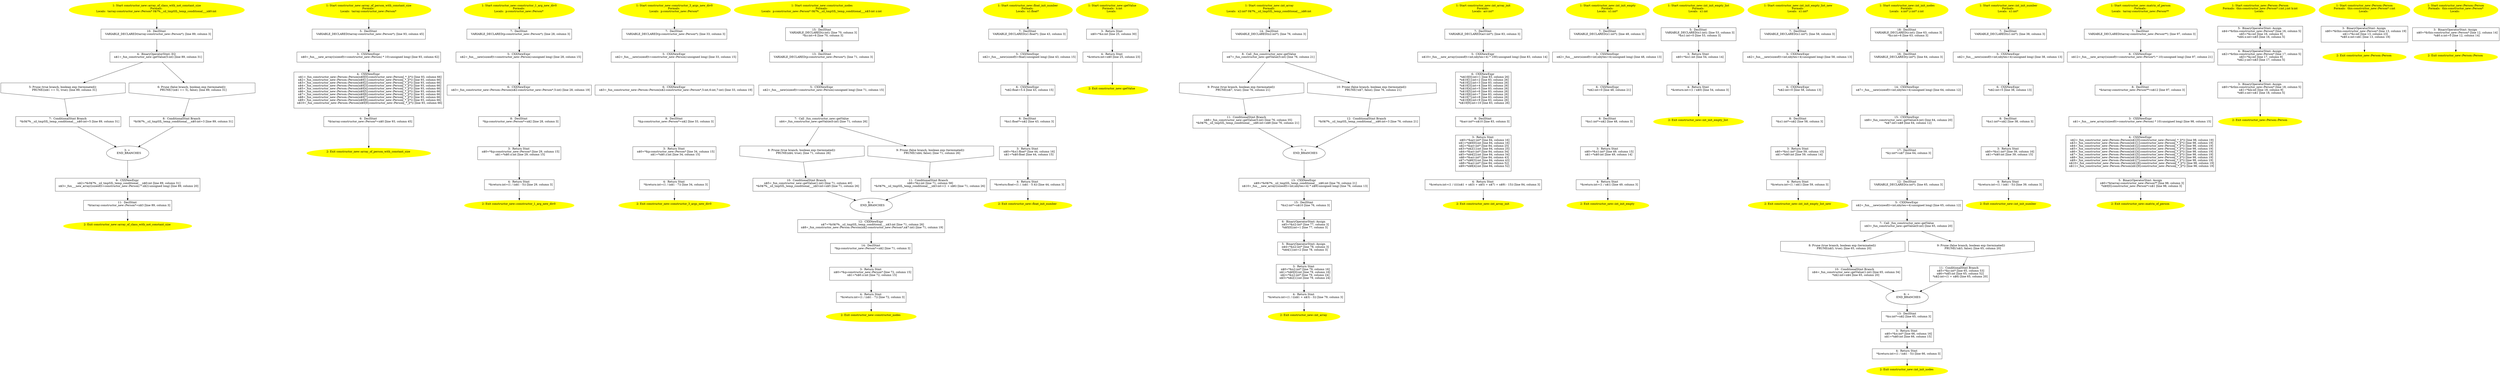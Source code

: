 /* @generated */
digraph cfg {
"array_of_class_with_not_constant_.453a7058d5d4d9a1_1" [label="1: Start constructor_new::array_of_class_with_not_constant_size\nFormals: \nLocals:  tarray:constructor_new::Person* 0$?%__sil_tmpSIL_temp_conditional___n$0:int \n  " color=yellow style=filled]
	

	 "array_of_class_with_not_constant_.453a7058d5d4d9a1_1" -> "array_of_class_with_not_constant_.453a7058d5d4d9a1_10" ;
"array_of_class_with_not_constant_.453a7058d5d4d9a1_2" [label="2: Exit constructor_new::array_of_class_with_not_constant_size \n  " color=yellow style=filled]
	

"array_of_class_with_not_constant_.453a7058d5d4d9a1_3" [label="3: + \n   END_BRANCHES\n " ]
	

	 "array_of_class_with_not_constant_.453a7058d5d4d9a1_3" -> "array_of_class_with_not_constant_.453a7058d5d4d9a1_9" ;
"array_of_class_with_not_constant_.453a7058d5d4d9a1_4" [label="4:  BinaryOperatorStmt: EQ \n   n$1=_fun_constructor_new::getValue(5:int) [line 89, column 31]\n " shape="box"]
	

	 "array_of_class_with_not_constant_.453a7058d5d4d9a1_4" -> "array_of_class_with_not_constant_.453a7058d5d4d9a1_5" ;
	 "array_of_class_with_not_constant_.453a7058d5d4d9a1_4" -> "array_of_class_with_not_constant_.453a7058d5d4d9a1_6" ;
"array_of_class_with_not_constant_.453a7058d5d4d9a1_5" [label="5: Prune (true branch, boolean exp (terminated)) \n   PRUNE((n$1 == 5), true); [line 89, column 31]\n " shape="invhouse"]
	

	 "array_of_class_with_not_constant_.453a7058d5d4d9a1_5" -> "array_of_class_with_not_constant_.453a7058d5d4d9a1_7" ;
"array_of_class_with_not_constant_.453a7058d5d4d9a1_6" [label="6: Prune (false branch, boolean exp (terminated)) \n   PRUNE(!(n$1 == 5), false); [line 89, column 31]\n " shape="invhouse"]
	

	 "array_of_class_with_not_constant_.453a7058d5d4d9a1_6" -> "array_of_class_with_not_constant_.453a7058d5d4d9a1_8" ;
"array_of_class_with_not_constant_.453a7058d5d4d9a1_7" [label="7:  ConditionalStmt Branch \n   *&0$?%__sil_tmpSIL_temp_conditional___n$0:int=5 [line 89, column 31]\n " shape="box"]
	

	 "array_of_class_with_not_constant_.453a7058d5d4d9a1_7" -> "array_of_class_with_not_constant_.453a7058d5d4d9a1_3" ;
"array_of_class_with_not_constant_.453a7058d5d4d9a1_8" [label="8:  ConditionalStmt Branch \n   *&0$?%__sil_tmpSIL_temp_conditional___n$0:int=3 [line 89, column 31]\n " shape="box"]
	

	 "array_of_class_with_not_constant_.453a7058d5d4d9a1_8" -> "array_of_class_with_not_constant_.453a7058d5d4d9a1_3" ;
"array_of_class_with_not_constant_.453a7058d5d4d9a1_9" [label="9:  CXXNewExpr \n   n$2=*&0$?%__sil_tmpSIL_temp_conditional___n$0:int [line 89, column 31]\n  n$3=_fun___new_array((sizeof(t=constructor_new::Person) * n$2):unsigned long) [line 89, column 20]\n " shape="box"]
	

	 "array_of_class_with_not_constant_.453a7058d5d4d9a1_9" -> "array_of_class_with_not_constant_.453a7058d5d4d9a1_11" ;
"array_of_class_with_not_constant_.453a7058d5d4d9a1_10" [label="10:  DeclStmt \n   VARIABLE_DECLARED(tarray:constructor_new::Person*); [line 89, column 3]\n " shape="box"]
	

	 "array_of_class_with_not_constant_.453a7058d5d4d9a1_10" -> "array_of_class_with_not_constant_.453a7058d5d4d9a1_4" ;
"array_of_class_with_not_constant_.453a7058d5d4d9a1_11" [label="11:  DeclStmt \n   *&tarray:constructor_new::Person*=n$3 [line 89, column 3]\n " shape="box"]
	

	 "array_of_class_with_not_constant_.453a7058d5d4d9a1_11" -> "array_of_class_with_not_constant_.453a7058d5d4d9a1_2" ;
"array_of_person_with_constant_siz.2cf0ba8d0780ec60_1" [label="1: Start constructor_new::array_of_person_with_constant_size\nFormals: \nLocals:  tarray:constructor_new::Person* \n  " color=yellow style=filled]
	

	 "array_of_person_with_constant_siz.2cf0ba8d0780ec60_1" -> "array_of_person_with_constant_siz.2cf0ba8d0780ec60_5" ;
"array_of_person_with_constant_siz.2cf0ba8d0780ec60_2" [label="2: Exit constructor_new::array_of_person_with_constant_size \n  " color=yellow style=filled]
	

"array_of_person_with_constant_siz.2cf0ba8d0780ec60_3" [label="3:  CXXNewExpr \n   n$0=_fun___new_array((sizeof(t=constructor_new::Person) * 10):unsigned long) [line 93, column 62]\n " shape="box"]
	

	 "array_of_person_with_constant_siz.2cf0ba8d0780ec60_3" -> "array_of_person_with_constant_siz.2cf0ba8d0780ec60_4" ;
"array_of_person_with_constant_siz.2cf0ba8d0780ec60_4" [label="4:  CXXNewExpr \n   n$1=_fun_constructor_new::Person::Person(n$0[0]:constructor_new::Person[_*_](*)) [line 93, column 66]\n  n$2=_fun_constructor_new::Person::Person(n$0[1]:constructor_new::Person[_*_](*)) [line 93, column 66]\n  n$3=_fun_constructor_new::Person::Person(n$0[2]:constructor_new::Person[_*_](*)) [line 93, column 66]\n  n$4=_fun_constructor_new::Person::Person(n$0[3]:constructor_new::Person[_*_](*)) [line 93, column 66]\n  n$5=_fun_constructor_new::Person::Person(n$0[4]:constructor_new::Person[_*_](*)) [line 93, column 66]\n  n$6=_fun_constructor_new::Person::Person(n$0[5]:constructor_new::Person[_*_](*)) [line 93, column 66]\n  n$7=_fun_constructor_new::Person::Person(n$0[6]:constructor_new::Person[_*_](*)) [line 93, column 66]\n  n$8=_fun_constructor_new::Person::Person(n$0[7]:constructor_new::Person[_*_](*)) [line 93, column 66]\n  n$9=_fun_constructor_new::Person::Person(n$0[8]:constructor_new::Person[_*_](*)) [line 93, column 66]\n  n$10=_fun_constructor_new::Person::Person(n$0[9]:constructor_new::Person[_*_](*)) [line 93, column 66]\n " shape="box"]
	

	 "array_of_person_with_constant_siz.2cf0ba8d0780ec60_4" -> "array_of_person_with_constant_siz.2cf0ba8d0780ec60_6" ;
"array_of_person_with_constant_siz.2cf0ba8d0780ec60_5" [label="5:  DeclStmt \n   VARIABLE_DECLARED(tarray:constructor_new::Person*); [line 93, column 45]\n " shape="box"]
	

	 "array_of_person_with_constant_siz.2cf0ba8d0780ec60_5" -> "array_of_person_with_constant_siz.2cf0ba8d0780ec60_3" ;
"array_of_person_with_constant_siz.2cf0ba8d0780ec60_6" [label="6:  DeclStmt \n   *&tarray:constructor_new::Person*=n$0 [line 93, column 45]\n " shape="box"]
	

	 "array_of_person_with_constant_siz.2cf0ba8d0780ec60_6" -> "array_of_person_with_constant_siz.2cf0ba8d0780ec60_2" ;
"constructor_1_arg_new_div0#constr.2c010a7c7293e961_1" [label="1: Start constructor_new::constructor_1_arg_new_div0\nFormals: \nLocals:  p:constructor_new::Person* \n  " color=yellow style=filled]
	

	 "constructor_1_arg_new_div0#constr.2c010a7c7293e961_1" -> "constructor_1_arg_new_div0#constr.2c010a7c7293e961_7" ;
"constructor_1_arg_new_div0#constr.2c010a7c7293e961_2" [label="2: Exit constructor_new::constructor_1_arg_new_div0 \n  " color=yellow style=filled]
	

"constructor_1_arg_new_div0#constr.2c010a7c7293e961_3" [label="3:  Return Stmt \n   n$0=*&p:constructor_new::Person* [line 29, column 15]\n  n$1=*n$0.x:int [line 29, column 15]\n " shape="box"]
	

	 "constructor_1_arg_new_div0#constr.2c010a7c7293e961_3" -> "constructor_1_arg_new_div0#constr.2c010a7c7293e961_4" ;
"constructor_1_arg_new_div0#constr.2c010a7c7293e961_4" [label="4:  Return Stmt \n   *&return:int=(1 / (n$1 - 5)) [line 29, column 3]\n " shape="box"]
	

	 "constructor_1_arg_new_div0#constr.2c010a7c7293e961_4" -> "constructor_1_arg_new_div0#constr.2c010a7c7293e961_2" ;
"constructor_1_arg_new_div0#constr.2c010a7c7293e961_5" [label="5:  CXXNewExpr \n   n$2=_fun___new(sizeof(t=constructor_new::Person):unsigned long) [line 28, column 15]\n " shape="box"]
	

	 "constructor_1_arg_new_div0#constr.2c010a7c7293e961_5" -> "constructor_1_arg_new_div0#constr.2c010a7c7293e961_6" ;
"constructor_1_arg_new_div0#constr.2c010a7c7293e961_6" [label="6:  CXXNewExpr \n   n$3=_fun_constructor_new::Person::Person(n$2:constructor_new::Person*,5:int) [line 28, column 19]\n " shape="box"]
	

	 "constructor_1_arg_new_div0#constr.2c010a7c7293e961_6" -> "constructor_1_arg_new_div0#constr.2c010a7c7293e961_8" ;
"constructor_1_arg_new_div0#constr.2c010a7c7293e961_7" [label="7:  DeclStmt \n   VARIABLE_DECLARED(p:constructor_new::Person*); [line 28, column 3]\n " shape="box"]
	

	 "constructor_1_arg_new_div0#constr.2c010a7c7293e961_7" -> "constructor_1_arg_new_div0#constr.2c010a7c7293e961_5" ;
"constructor_1_arg_new_div0#constr.2c010a7c7293e961_8" [label="8:  DeclStmt \n   *&p:constructor_new::Person*=n$2 [line 28, column 3]\n " shape="box"]
	

	 "constructor_1_arg_new_div0#constr.2c010a7c7293e961_8" -> "constructor_1_arg_new_div0#constr.2c010a7c7293e961_3" ;
"constructor_3_args_new_div0#const.2122014ebac449e6_1" [label="1: Start constructor_new::constructor_3_args_new_div0\nFormals: \nLocals:  p:constructor_new::Person* \n  " color=yellow style=filled]
	

	 "constructor_3_args_new_div0#const.2122014ebac449e6_1" -> "constructor_3_args_new_div0#const.2122014ebac449e6_7" ;
"constructor_3_args_new_div0#const.2122014ebac449e6_2" [label="2: Exit constructor_new::constructor_3_args_new_div0 \n  " color=yellow style=filled]
	

"constructor_3_args_new_div0#const.2122014ebac449e6_3" [label="3:  Return Stmt \n   n$0=*&p:constructor_new::Person* [line 34, column 15]\n  n$1=*n$0.z:int [line 34, column 15]\n " shape="box"]
	

	 "constructor_3_args_new_div0#const.2122014ebac449e6_3" -> "constructor_3_args_new_div0#const.2122014ebac449e6_4" ;
"constructor_3_args_new_div0#const.2122014ebac449e6_4" [label="4:  Return Stmt \n   *&return:int=(1 / (n$1 - 7)) [line 34, column 3]\n " shape="box"]
	

	 "constructor_3_args_new_div0#const.2122014ebac449e6_4" -> "constructor_3_args_new_div0#const.2122014ebac449e6_2" ;
"constructor_3_args_new_div0#const.2122014ebac449e6_5" [label="5:  CXXNewExpr \n   n$2=_fun___new(sizeof(t=constructor_new::Person):unsigned long) [line 33, column 15]\n " shape="box"]
	

	 "constructor_3_args_new_div0#const.2122014ebac449e6_5" -> "constructor_3_args_new_div0#const.2122014ebac449e6_6" ;
"constructor_3_args_new_div0#const.2122014ebac449e6_6" [label="6:  CXXNewExpr \n   n$3=_fun_constructor_new::Person::Person(n$2:constructor_new::Person*,5:int,6:int,7:int) [line 33, column 19]\n " shape="box"]
	

	 "constructor_3_args_new_div0#const.2122014ebac449e6_6" -> "constructor_3_args_new_div0#const.2122014ebac449e6_8" ;
"constructor_3_args_new_div0#const.2122014ebac449e6_7" [label="7:  DeclStmt \n   VARIABLE_DECLARED(p:constructor_new::Person*); [line 33, column 3]\n " shape="box"]
	

	 "constructor_3_args_new_div0#const.2122014ebac449e6_7" -> "constructor_3_args_new_div0#const.2122014ebac449e6_5" ;
"constructor_3_args_new_div0#const.2122014ebac449e6_8" [label="8:  DeclStmt \n   *&p:constructor_new::Person*=n$2 [line 33, column 3]\n " shape="box"]
	

	 "constructor_3_args_new_div0#const.2122014ebac449e6_8" -> "constructor_3_args_new_div0#const.2122014ebac449e6_3" ;
"constructor_nodes#constructor_new.73e416487288cbd4_1" [label="1: Start constructor_new::constructor_nodes\nFormals: \nLocals:  p:constructor_new::Person* 0$?%__sil_tmpSIL_temp_conditional___n$3:int z:int \n  " color=yellow style=filled]
	

	 "constructor_nodes#constructor_new.73e416487288cbd4_1" -> "constructor_nodes#constructor_new.73e416487288cbd4_15" ;
"constructor_nodes#constructor_new.73e416487288cbd4_2" [label="2: Exit constructor_new::constructor_nodes \n  " color=yellow style=filled]
	

"constructor_nodes#constructor_new.73e416487288cbd4_3" [label="3:  Return Stmt \n   n$0=*&p:constructor_new::Person* [line 72, column 15]\n  n$1=*n$0.x:int [line 72, column 15]\n " shape="box"]
	

	 "constructor_nodes#constructor_new.73e416487288cbd4_3" -> "constructor_nodes#constructor_new.73e416487288cbd4_4" ;
"constructor_nodes#constructor_new.73e416487288cbd4_4" [label="4:  Return Stmt \n   *&return:int=(1 / (n$1 - 7)) [line 72, column 3]\n " shape="box"]
	

	 "constructor_nodes#constructor_new.73e416487288cbd4_4" -> "constructor_nodes#constructor_new.73e416487288cbd4_2" ;
"constructor_nodes#constructor_new.73e416487288cbd4_5" [label="5:  CXXNewExpr \n   n$2=_fun___new(sizeof(t=constructor_new::Person):unsigned long) [line 71, column 15]\n " shape="box"]
	

	 "constructor_nodes#constructor_new.73e416487288cbd4_5" -> "constructor_nodes#constructor_new.73e416487288cbd4_7" ;
"constructor_nodes#constructor_new.73e416487288cbd4_6" [label="6: + \n   END_BRANCHES\n " ]
	

	 "constructor_nodes#constructor_new.73e416487288cbd4_6" -> "constructor_nodes#constructor_new.73e416487288cbd4_12" ;
"constructor_nodes#constructor_new.73e416487288cbd4_7" [label="7:  Call _fun_constructor_new::getValue \n   n$4=_fun_constructor_new::getValue(0:int) [line 71, column 26]\n " shape="box"]
	

	 "constructor_nodes#constructor_new.73e416487288cbd4_7" -> "constructor_nodes#constructor_new.73e416487288cbd4_8" ;
	 "constructor_nodes#constructor_new.73e416487288cbd4_7" -> "constructor_nodes#constructor_new.73e416487288cbd4_9" ;
"constructor_nodes#constructor_new.73e416487288cbd4_8" [label="8: Prune (true branch, boolean exp (terminated)) \n   PRUNE(n$4, true); [line 71, column 26]\n " shape="invhouse"]
	

	 "constructor_nodes#constructor_new.73e416487288cbd4_8" -> "constructor_nodes#constructor_new.73e416487288cbd4_10" ;
"constructor_nodes#constructor_new.73e416487288cbd4_9" [label="9: Prune (false branch, boolean exp (terminated)) \n   PRUNE(!n$4, false); [line 71, column 26]\n " shape="invhouse"]
	

	 "constructor_nodes#constructor_new.73e416487288cbd4_9" -> "constructor_nodes#constructor_new.73e416487288cbd4_11" ;
"constructor_nodes#constructor_new.73e416487288cbd4_10" [label="10:  ConditionalStmt Branch \n   n$5=_fun_constructor_new::getValue(1:int) [line 71, column 40]\n  *&0$?%__sil_tmpSIL_temp_conditional___n$3:int=n$5 [line 71, column 26]\n " shape="box"]
	

	 "constructor_nodes#constructor_new.73e416487288cbd4_10" -> "constructor_nodes#constructor_new.73e416487288cbd4_6" ;
"constructor_nodes#constructor_new.73e416487288cbd4_11" [label="11:  ConditionalStmt Branch \n   n$6=*&z:int [line 71, column 58]\n  *&0$?%__sil_tmpSIL_temp_conditional___n$3:int=(1 + n$6) [line 71, column 26]\n " shape="box"]
	

	 "constructor_nodes#constructor_new.73e416487288cbd4_11" -> "constructor_nodes#constructor_new.73e416487288cbd4_6" ;
"constructor_nodes#constructor_new.73e416487288cbd4_12" [label="12:  CXXNewExpr \n   n$7=*&0$?%__sil_tmpSIL_temp_conditional___n$3:int [line 71, column 26]\n  n$8=_fun_constructor_new::Person::Person(n$2:constructor_new::Person*,n$7:int) [line 71, column 19]\n " shape="box"]
	

	 "constructor_nodes#constructor_new.73e416487288cbd4_12" -> "constructor_nodes#constructor_new.73e416487288cbd4_14" ;
"constructor_nodes#constructor_new.73e416487288cbd4_13" [label="13:  DeclStmt \n   VARIABLE_DECLARED(p:constructor_new::Person*); [line 71, column 3]\n " shape="box"]
	

	 "constructor_nodes#constructor_new.73e416487288cbd4_13" -> "constructor_nodes#constructor_new.73e416487288cbd4_5" ;
"constructor_nodes#constructor_new.73e416487288cbd4_14" [label="14:  DeclStmt \n   *&p:constructor_new::Person*=n$2 [line 71, column 3]\n " shape="box"]
	

	 "constructor_nodes#constructor_new.73e416487288cbd4_14" -> "constructor_nodes#constructor_new.73e416487288cbd4_3" ;
"constructor_nodes#constructor_new.73e416487288cbd4_15" [label="15:  DeclStmt \n   VARIABLE_DECLARED(z:int); [line 70, column 3]\n  *&z:int=6 [line 70, column 3]\n " shape="box"]
	

	 "constructor_nodes#constructor_new.73e416487288cbd4_15" -> "constructor_nodes#constructor_new.73e416487288cbd4_13" ;
"float_init_number#constructor_new.b1d13528d0a983c1_1" [label="1: Start constructor_new::float_init_number\nFormals: \nLocals:  x1:float* \n  " color=yellow style=filled]
	

	 "float_init_number#constructor_new.b1d13528d0a983c1_1" -> "float_init_number#constructor_new.b1d13528d0a983c1_7" ;
"float_init_number#constructor_new.b1d13528d0a983c1_2" [label="2: Exit constructor_new::float_init_number \n  " color=yellow style=filled]
	

"float_init_number#constructor_new.b1d13528d0a983c1_3" [label="3:  Return Stmt \n   n$0=*&x1:float* [line 44, column 16]\n  n$1=*n$0:float [line 44, column 15]\n " shape="box"]
	

	 "float_init_number#constructor_new.b1d13528d0a983c1_3" -> "float_init_number#constructor_new.b1d13528d0a983c1_4" ;
"float_init_number#constructor_new.b1d13528d0a983c1_4" [label="4:  Return Stmt \n   *&return:float=(1 /. (n$1 - 5.4)) [line 44, column 3]\n " shape="box"]
	

	 "float_init_number#constructor_new.b1d13528d0a983c1_4" -> "float_init_number#constructor_new.b1d13528d0a983c1_2" ;
"float_init_number#constructor_new.b1d13528d0a983c1_5" [label="5:  CXXNewExpr \n   n$2=_fun___new(sizeof(t=float):unsigned long) [line 43, column 15]\n " shape="box"]
	

	 "float_init_number#constructor_new.b1d13528d0a983c1_5" -> "float_init_number#constructor_new.b1d13528d0a983c1_6" ;
"float_init_number#constructor_new.b1d13528d0a983c1_6" [label="6:  CXXNewExpr \n   *n$2:float=5.4 [line 43, column 15]\n " shape="box"]
	

	 "float_init_number#constructor_new.b1d13528d0a983c1_6" -> "float_init_number#constructor_new.b1d13528d0a983c1_8" ;
"float_init_number#constructor_new.b1d13528d0a983c1_7" [label="7:  DeclStmt \n   VARIABLE_DECLARED(x1:float*); [line 43, column 3]\n " shape="box"]
	

	 "float_init_number#constructor_new.b1d13528d0a983c1_7" -> "float_init_number#constructor_new.b1d13528d0a983c1_5" ;
"float_init_number#constructor_new.b1d13528d0a983c1_8" [label="8:  DeclStmt \n   *&x1:float*=n$2 [line 43, column 3]\n " shape="box"]
	

	 "float_init_number#constructor_new.b1d13528d0a983c1_8" -> "float_init_number#constructor_new.b1d13528d0a983c1_3" ;
"getValue#constructor_new#15577065.6aa0942189125cc8_1" [label="1: Start constructor_new::getValue\nFormals:  x:int\nLocals:  \n  " color=yellow style=filled]
	

	 "getValue#constructor_new#15577065.6aa0942189125cc8_1" -> "getValue#constructor_new#15577065.6aa0942189125cc8_3" ;
"getValue#constructor_new#15577065.6aa0942189125cc8_2" [label="2: Exit constructor_new::getValue \n  " color=yellow style=filled]
	

"getValue#constructor_new#15577065.6aa0942189125cc8_3" [label="3:  Return Stmt \n   n$0=*&x:int [line 25, column 30]\n " shape="box"]
	

	 "getValue#constructor_new#15577065.6aa0942189125cc8_3" -> "getValue#constructor_new#15577065.6aa0942189125cc8_4" ;
"getValue#constructor_new#15577065.6aa0942189125cc8_4" [label="4:  Return Stmt \n   *&return:int=n$0 [line 25, column 23]\n " shape="box"]
	

	 "getValue#constructor_new#15577065.6aa0942189125cc8_4" -> "getValue#constructor_new#15577065.6aa0942189125cc8_2" ;
"int_array#constructor_new#1728830.f0e67f3600c92896_1" [label="1: Start constructor_new::int_array\nFormals: \nLocals:  x2:int* 0$?%__sil_tmpSIL_temp_conditional___n$6:int \n  " color=yellow style=filled]
	

	 "int_array#constructor_new#1728830.f0e67f3600c92896_1" -> "int_array#constructor_new#1728830.f0e67f3600c92896_14" ;
"int_array#constructor_new#1728830.f0e67f3600c92896_2" [label="2: Exit constructor_new::int_array \n  " color=yellow style=filled]
	

"int_array#constructor_new#1728830.f0e67f3600c92896_3" [label="3:  Return Stmt \n   n$0=*&x2:int* [line 79, column 16]\n  n$1=*n$0[0]:int [line 79, column 16]\n  n$2=*&x2:int* [line 79, column 24]\n  n$3=*n$2[1]:int [line 79, column 24]\n " shape="box"]
	

	 "int_array#constructor_new#1728830.f0e67f3600c92896_3" -> "int_array#constructor_new#1728830.f0e67f3600c92896_4" ;
"int_array#constructor_new#1728830.f0e67f3600c92896_4" [label="4:  Return Stmt \n   *&return:int=(1 / ((n$1 + n$3) - 3)) [line 79, column 3]\n " shape="box"]
	

	 "int_array#constructor_new#1728830.f0e67f3600c92896_4" -> "int_array#constructor_new#1728830.f0e67f3600c92896_2" ;
"int_array#constructor_new#1728830.f0e67f3600c92896_5" [label="5:  BinaryOperatorStmt: Assign \n   n$4=*&x2:int* [line 78, column 3]\n  *n$4[1]:int=2 [line 78, column 3]\n " shape="box"]
	

	 "int_array#constructor_new#1728830.f0e67f3600c92896_5" -> "int_array#constructor_new#1728830.f0e67f3600c92896_3" ;
"int_array#constructor_new#1728830.f0e67f3600c92896_6" [label="6:  BinaryOperatorStmt: Assign \n   n$5=*&x2:int* [line 77, column 3]\n  *n$5[0]:int=1 [line 77, column 3]\n " shape="box"]
	

	 "int_array#constructor_new#1728830.f0e67f3600c92896_6" -> "int_array#constructor_new#1728830.f0e67f3600c92896_5" ;
"int_array#constructor_new#1728830.f0e67f3600c92896_7" [label="7: + \n   END_BRANCHES\n " ]
	

	 "int_array#constructor_new#1728830.f0e67f3600c92896_7" -> "int_array#constructor_new#1728830.f0e67f3600c92896_13" ;
"int_array#constructor_new#1728830.f0e67f3600c92896_8" [label="8:  Call _fun_constructor_new::getValue \n   n$7=_fun_constructor_new::getValue(5:int) [line 76, column 21]\n " shape="box"]
	

	 "int_array#constructor_new#1728830.f0e67f3600c92896_8" -> "int_array#constructor_new#1728830.f0e67f3600c92896_9" ;
	 "int_array#constructor_new#1728830.f0e67f3600c92896_8" -> "int_array#constructor_new#1728830.f0e67f3600c92896_10" ;
"int_array#constructor_new#1728830.f0e67f3600c92896_9" [label="9: Prune (true branch, boolean exp (terminated)) \n   PRUNE(n$7, true); [line 76, column 21]\n " shape="invhouse"]
	

	 "int_array#constructor_new#1728830.f0e67f3600c92896_9" -> "int_array#constructor_new#1728830.f0e67f3600c92896_11" ;
"int_array#constructor_new#1728830.f0e67f3600c92896_10" [label="10: Prune (false branch, boolean exp (terminated)) \n   PRUNE(!n$7, false); [line 76, column 21]\n " shape="invhouse"]
	

	 "int_array#constructor_new#1728830.f0e67f3600c92896_10" -> "int_array#constructor_new#1728830.f0e67f3600c92896_12" ;
"int_array#constructor_new#1728830.f0e67f3600c92896_11" [label="11:  ConditionalStmt Branch \n   n$8=_fun_constructor_new::getValue(5:int) [line 76, column 35]\n  *&0$?%__sil_tmpSIL_temp_conditional___n$6:int=n$8 [line 76, column 21]\n " shape="box"]
	

	 "int_array#constructor_new#1728830.f0e67f3600c92896_11" -> "int_array#constructor_new#1728830.f0e67f3600c92896_7" ;
"int_array#constructor_new#1728830.f0e67f3600c92896_12" [label="12:  ConditionalStmt Branch \n   *&0$?%__sil_tmpSIL_temp_conditional___n$6:int=3 [line 76, column 21]\n " shape="box"]
	

	 "int_array#constructor_new#1728830.f0e67f3600c92896_12" -> "int_array#constructor_new#1728830.f0e67f3600c92896_7" ;
"int_array#constructor_new#1728830.f0e67f3600c92896_13" [label="13:  CXXNewExpr \n   n$9=*&0$?%__sil_tmpSIL_temp_conditional___n$6:int [line 76, column 21]\n  n$10=_fun___new_array((sizeof(t=int;nbytes=4) * n$9):unsigned long) [line 76, column 13]\n " shape="box"]
	

	 "int_array#constructor_new#1728830.f0e67f3600c92896_13" -> "int_array#constructor_new#1728830.f0e67f3600c92896_15" ;
"int_array#constructor_new#1728830.f0e67f3600c92896_14" [label="14:  DeclStmt \n   VARIABLE_DECLARED(x2:int*); [line 76, column 3]\n " shape="box"]
	

	 "int_array#constructor_new#1728830.f0e67f3600c92896_14" -> "int_array#constructor_new#1728830.f0e67f3600c92896_8" ;
"int_array#constructor_new#1728830.f0e67f3600c92896_15" [label="15:  DeclStmt \n   *&x2:int*=n$10 [line 76, column 3]\n " shape="box"]
	

	 "int_array#constructor_new#1728830.f0e67f3600c92896_15" -> "int_array#constructor_new#1728830.f0e67f3600c92896_6" ;
"int_array_init#constructor_new#14.69a63438c3aee293_1" [label="1: Start constructor_new::int_array_init\nFormals: \nLocals:  arr:int* \n  " color=yellow style=filled]
	

	 "int_array_init#constructor_new#14.69a63438c3aee293_1" -> "int_array_init#constructor_new#14.69a63438c3aee293_7" ;
"int_array_init#constructor_new#14.69a63438c3aee293_2" [label="2: Exit constructor_new::int_array_init \n  " color=yellow style=filled]
	

"int_array_init#constructor_new#14.69a63438c3aee293_3" [label="3:  Return Stmt \n   n$0=*&arr:int* [line 84, column 16]\n  n$1=*n$0[0]:int [line 84, column 16]\n  n$2=*&arr:int* [line 84, column 25]\n  n$3=*n$2[1]:int [line 84, column 25]\n  n$4=*&arr:int* [line 84, column 34]\n  n$5=*n$4[2]:int [line 84, column 34]\n  n$6=*&arr:int* [line 84, column 43]\n  n$7=*n$6[3]:int [line 84, column 43]\n  n$8=*&arr:int* [line 84, column 52]\n  n$9=*n$8[4]:int [line 84, column 52]\n " shape="box"]
	

	 "int_array_init#constructor_new#14.69a63438c3aee293_3" -> "int_array_init#constructor_new#14.69a63438c3aee293_4" ;
"int_array_init#constructor_new#14.69a63438c3aee293_4" [label="4:  Return Stmt \n   *&return:int=(1 / (((((n$1 + n$3) + n$5) + n$7) + n$9) - 15)) [line 84, column 3]\n " shape="box"]
	

	 "int_array_init#constructor_new#14.69a63438c3aee293_4" -> "int_array_init#constructor_new#14.69a63438c3aee293_2" ;
"int_array_init#constructor_new#14.69a63438c3aee293_5" [label="5:  CXXNewExpr \n   n$10=_fun___new_array((sizeof(t=int;nbytes=4) * 100):unsigned long) [line 83, column 14]\n " shape="box"]
	

	 "int_array_init#constructor_new#14.69a63438c3aee293_5" -> "int_array_init#constructor_new#14.69a63438c3aee293_6" ;
"int_array_init#constructor_new#14.69a63438c3aee293_6" [label="6:  CXXNewExpr \n   *n$10[0]:int=1 [line 83, column 26]\n  *n$10[1]:int=2 [line 83, column 26]\n  *n$10[2]:int=3 [line 83, column 26]\n  *n$10[3]:int=4 [line 83, column 26]\n  *n$10[4]:int=5 [line 83, column 26]\n  *n$10[5]:int=6 [line 83, column 26]\n  *n$10[6]:int=7 [line 83, column 26]\n  *n$10[7]:int=8 [line 83, column 26]\n  *n$10[8]:int=9 [line 83, column 26]\n  *n$10[9]:int=10 [line 83, column 26]\n " shape="box"]
	

	 "int_array_init#constructor_new#14.69a63438c3aee293_6" -> "int_array_init#constructor_new#14.69a63438c3aee293_8" ;
"int_array_init#constructor_new#14.69a63438c3aee293_7" [label="7:  DeclStmt \n   VARIABLE_DECLARED(arr:int*); [line 83, column 3]\n " shape="box"]
	

	 "int_array_init#constructor_new#14.69a63438c3aee293_7" -> "int_array_init#constructor_new#14.69a63438c3aee293_5" ;
"int_array_init#constructor_new#14.69a63438c3aee293_8" [label="8:  DeclStmt \n   *&arr:int*=n$10 [line 83, column 3]\n " shape="box"]
	

	 "int_array_init#constructor_new#14.69a63438c3aee293_8" -> "int_array_init#constructor_new#14.69a63438c3aee293_3" ;
"int_init_empty#constructor_new#15.d5b807871fe4ea10_1" [label="1: Start constructor_new::int_init_empty\nFormals: \nLocals:  x1:int* \n  " color=yellow style=filled]
	

	 "int_init_empty#constructor_new#15.d5b807871fe4ea10_1" -> "int_init_empty#constructor_new#15.d5b807871fe4ea10_7" ;
"int_init_empty#constructor_new#15.d5b807871fe4ea10_2" [label="2: Exit constructor_new::int_init_empty \n  " color=yellow style=filled]
	

"int_init_empty#constructor_new#15.d5b807871fe4ea10_3" [label="3:  Return Stmt \n   n$0=*&x1:int* [line 49, column 15]\n  n$1=*n$0:int [line 49, column 14]\n " shape="box"]
	

	 "int_init_empty#constructor_new#15.d5b807871fe4ea10_3" -> "int_init_empty#constructor_new#15.d5b807871fe4ea10_4" ;
"int_init_empty#constructor_new#15.d5b807871fe4ea10_4" [label="4:  Return Stmt \n   *&return:int=(1 / n$1) [line 49, column 3]\n " shape="box"]
	

	 "int_init_empty#constructor_new#15.d5b807871fe4ea10_4" -> "int_init_empty#constructor_new#15.d5b807871fe4ea10_2" ;
"int_init_empty#constructor_new#15.d5b807871fe4ea10_5" [label="5:  CXXNewExpr \n   n$2=_fun___new(sizeof(t=int;nbytes=4):unsigned long) [line 48, column 13]\n " shape="box"]
	

	 "int_init_empty#constructor_new#15.d5b807871fe4ea10_5" -> "int_init_empty#constructor_new#15.d5b807871fe4ea10_6" ;
"int_init_empty#constructor_new#15.d5b807871fe4ea10_6" [label="6:  CXXNewExpr \n   *n$2:int=0 [line 48, column 21]\n " shape="box"]
	

	 "int_init_empty#constructor_new#15.d5b807871fe4ea10_6" -> "int_init_empty#constructor_new#15.d5b807871fe4ea10_8" ;
"int_init_empty#constructor_new#15.d5b807871fe4ea10_7" [label="7:  DeclStmt \n   VARIABLE_DECLARED(x1:int*); [line 48, column 3]\n " shape="box"]
	

	 "int_init_empty#constructor_new#15.d5b807871fe4ea10_7" -> "int_init_empty#constructor_new#15.d5b807871fe4ea10_5" ;
"int_init_empty#constructor_new#15.d5b807871fe4ea10_8" [label="8:  DeclStmt \n   *&x1:int*=n$2 [line 48, column 3]\n " shape="box"]
	

	 "int_init_empty#constructor_new#15.d5b807871fe4ea10_8" -> "int_init_empty#constructor_new#15.d5b807871fe4ea10_3" ;
"int_init_empty_list#constructor_n.2b4662eed1a13d32_1" [label="1: Start constructor_new::int_init_empty_list\nFormals: \nLocals:  x1:int \n  " color=yellow style=filled]
	

	 "int_init_empty_list#constructor_n.2b4662eed1a13d32_1" -> "int_init_empty_list#constructor_n.2b4662eed1a13d32_5" ;
"int_init_empty_list#constructor_n.2b4662eed1a13d32_2" [label="2: Exit constructor_new::int_init_empty_list \n  " color=yellow style=filled]
	

"int_init_empty_list#constructor_n.2b4662eed1a13d32_3" [label="3:  Return Stmt \n   n$0=*&x1:int [line 54, column 14]\n " shape="box"]
	

	 "int_init_empty_list#constructor_n.2b4662eed1a13d32_3" -> "int_init_empty_list#constructor_n.2b4662eed1a13d32_4" ;
"int_init_empty_list#constructor_n.2b4662eed1a13d32_4" [label="4:  Return Stmt \n   *&return:int=(1 / n$0) [line 54, column 3]\n " shape="box"]
	

	 "int_init_empty_list#constructor_n.2b4662eed1a13d32_4" -> "int_init_empty_list#constructor_n.2b4662eed1a13d32_2" ;
"int_init_empty_list#constructor_n.2b4662eed1a13d32_5" [label="5:  DeclStmt \n   VARIABLE_DECLARED(x1:int); [line 53, column 3]\n  *&x1:int=0 [line 53, column 3]\n " shape="box"]
	

	 "int_init_empty_list#constructor_n.2b4662eed1a13d32_5" -> "int_init_empty_list#constructor_n.2b4662eed1a13d32_3" ;
"int_init_empty_list_new#construct.e77c2840901e6e78_1" [label="1: Start constructor_new::int_init_empty_list_new\nFormals: \nLocals:  x1:int* \n  " color=yellow style=filled]
	

	 "int_init_empty_list_new#construct.e77c2840901e6e78_1" -> "int_init_empty_list_new#construct.e77c2840901e6e78_7" ;
"int_init_empty_list_new#construct.e77c2840901e6e78_2" [label="2: Exit constructor_new::int_init_empty_list_new \n  " color=yellow style=filled]
	

"int_init_empty_list_new#construct.e77c2840901e6e78_3" [label="3:  Return Stmt \n   n$0=*&x1:int* [line 59, column 15]\n  n$1=*n$0:int [line 59, column 14]\n " shape="box"]
	

	 "int_init_empty_list_new#construct.e77c2840901e6e78_3" -> "int_init_empty_list_new#construct.e77c2840901e6e78_4" ;
"int_init_empty_list_new#construct.e77c2840901e6e78_4" [label="4:  Return Stmt \n   *&return:int=(1 / n$1) [line 59, column 3]\n " shape="box"]
	

	 "int_init_empty_list_new#construct.e77c2840901e6e78_4" -> "int_init_empty_list_new#construct.e77c2840901e6e78_2" ;
"int_init_empty_list_new#construct.e77c2840901e6e78_5" [label="5:  CXXNewExpr \n   n$2=_fun___new(sizeof(t=int;nbytes=4):unsigned long) [line 58, column 13]\n " shape="box"]
	

	 "int_init_empty_list_new#construct.e77c2840901e6e78_5" -> "int_init_empty_list_new#construct.e77c2840901e6e78_6" ;
"int_init_empty_list_new#construct.e77c2840901e6e78_6" [label="6:  CXXNewExpr \n   *n$2:int=0 [line 58, column 13]\n " shape="box"]
	

	 "int_init_empty_list_new#construct.e77c2840901e6e78_6" -> "int_init_empty_list_new#construct.e77c2840901e6e78_8" ;
"int_init_empty_list_new#construct.e77c2840901e6e78_7" [label="7:  DeclStmt \n   VARIABLE_DECLARED(x1:int*); [line 58, column 3]\n " shape="box"]
	

	 "int_init_empty_list_new#construct.e77c2840901e6e78_7" -> "int_init_empty_list_new#construct.e77c2840901e6e78_5" ;
"int_init_empty_list_new#construct.e77c2840901e6e78_8" [label="8:  DeclStmt \n   *&x1:int*=n$2 [line 58, column 3]\n " shape="box"]
	

	 "int_init_empty_list_new#construct.e77c2840901e6e78_8" -> "int_init_empty_list_new#construct.e77c2840901e6e78_3" ;
"int_init_nodes#constructor_new#38.e18f1e2417086b4c_1" [label="1: Start constructor_new::int_init_nodes\nFormals: \nLocals:  x:int* y:int* z:int \n  " color=yellow style=filled]
	

	 "int_init_nodes#constructor_new#38.e18f1e2417086b4c_1" -> "int_init_nodes#constructor_new#38.e18f1e2417086b4c_18" ;
"int_init_nodes#constructor_new#38.e18f1e2417086b4c_2" [label="2: Exit constructor_new::int_init_nodes \n  " color=yellow style=filled]
	

"int_init_nodes#constructor_new#38.e18f1e2417086b4c_3" [label="3:  Return Stmt \n   n$0=*&x:int* [line 66, column 16]\n  n$1=*n$0:int [line 66, column 15]\n " shape="box"]
	

	 "int_init_nodes#constructor_new#38.e18f1e2417086b4c_3" -> "int_init_nodes#constructor_new#38.e18f1e2417086b4c_4" ;
"int_init_nodes#constructor_new#38.e18f1e2417086b4c_4" [label="4:  Return Stmt \n   *&return:int=(1 / (n$1 - 5)) [line 66, column 3]\n " shape="box"]
	

	 "int_init_nodes#constructor_new#38.e18f1e2417086b4c_4" -> "int_init_nodes#constructor_new#38.e18f1e2417086b4c_2" ;
"int_init_nodes#constructor_new#38.e18f1e2417086b4c_5" [label="5:  CXXNewExpr \n   n$2=_fun___new(sizeof(t=int;nbytes=4):unsigned long) [line 65, column 12]\n " shape="box"]
	

	 "int_init_nodes#constructor_new#38.e18f1e2417086b4c_5" -> "int_init_nodes#constructor_new#38.e18f1e2417086b4c_7" ;
"int_init_nodes#constructor_new#38.e18f1e2417086b4c_6" [label="6: + \n   END_BRANCHES\n " ]
	

	 "int_init_nodes#constructor_new#38.e18f1e2417086b4c_6" -> "int_init_nodes#constructor_new#38.e18f1e2417086b4c_13" ;
"int_init_nodes#constructor_new#38.e18f1e2417086b4c_7" [label="7:  Call _fun_constructor_new::getValue \n   n$3=_fun_constructor_new::getValue(0:int) [line 65, column 20]\n " shape="box"]
	

	 "int_init_nodes#constructor_new#38.e18f1e2417086b4c_7" -> "int_init_nodes#constructor_new#38.e18f1e2417086b4c_8" ;
	 "int_init_nodes#constructor_new#38.e18f1e2417086b4c_7" -> "int_init_nodes#constructor_new#38.e18f1e2417086b4c_9" ;
"int_init_nodes#constructor_new#38.e18f1e2417086b4c_8" [label="8: Prune (true branch, boolean exp (terminated)) \n   PRUNE(n$3, true); [line 65, column 20]\n " shape="invhouse"]
	

	 "int_init_nodes#constructor_new#38.e18f1e2417086b4c_8" -> "int_init_nodes#constructor_new#38.e18f1e2417086b4c_10" ;
"int_init_nodes#constructor_new#38.e18f1e2417086b4c_9" [label="9: Prune (false branch, boolean exp (terminated)) \n   PRUNE(!n$3, false); [line 65, column 20]\n " shape="invhouse"]
	

	 "int_init_nodes#constructor_new#38.e18f1e2417086b4c_9" -> "int_init_nodes#constructor_new#38.e18f1e2417086b4c_11" ;
"int_init_nodes#constructor_new#38.e18f1e2417086b4c_10" [label="10:  ConditionalStmt Branch \n   n$4=_fun_constructor_new::getValue(1:int) [line 65, column 34]\n  *n$2:int=n$4 [line 65, column 20]\n " shape="box"]
	

	 "int_init_nodes#constructor_new#38.e18f1e2417086b4c_10" -> "int_init_nodes#constructor_new#38.e18f1e2417086b4c_6" ;
"int_init_nodes#constructor_new#38.e18f1e2417086b4c_11" [label="11:  ConditionalStmt Branch \n   n$5=*&y:int* [line 65, column 53]\n  n$6=*n$5:int [line 65, column 52]\n  *n$2:int=(1 + n$6) [line 65, column 20]\n " shape="box"]
	

	 "int_init_nodes#constructor_new#38.e18f1e2417086b4c_11" -> "int_init_nodes#constructor_new#38.e18f1e2417086b4c_6" ;
"int_init_nodes#constructor_new#38.e18f1e2417086b4c_12" [label="12:  DeclStmt \n   VARIABLE_DECLARED(x:int*); [line 65, column 3]\n " shape="box"]
	

	 "int_init_nodes#constructor_new#38.e18f1e2417086b4c_12" -> "int_init_nodes#constructor_new#38.e18f1e2417086b4c_5" ;
"int_init_nodes#constructor_new#38.e18f1e2417086b4c_13" [label="13:  DeclStmt \n   *&x:int*=n$2 [line 65, column 3]\n " shape="box"]
	

	 "int_init_nodes#constructor_new#38.e18f1e2417086b4c_13" -> "int_init_nodes#constructor_new#38.e18f1e2417086b4c_3" ;
"int_init_nodes#constructor_new#38.e18f1e2417086b4c_14" [label="14:  CXXNewExpr \n   n$7=_fun___new(sizeof(t=int;nbytes=4):unsigned long) [line 64, column 12]\n " shape="box"]
	

	 "int_init_nodes#constructor_new#38.e18f1e2417086b4c_14" -> "int_init_nodes#constructor_new#38.e18f1e2417086b4c_15" ;
"int_init_nodes#constructor_new#38.e18f1e2417086b4c_15" [label="15:  CXXNewExpr \n   n$8=_fun_constructor_new::getValue(4:int) [line 64, column 20]\n  *n$7:int=n$8 [line 64, column 12]\n " shape="box"]
	

	 "int_init_nodes#constructor_new#38.e18f1e2417086b4c_15" -> "int_init_nodes#constructor_new#38.e18f1e2417086b4c_17" ;
"int_init_nodes#constructor_new#38.e18f1e2417086b4c_16" [label="16:  DeclStmt \n   VARIABLE_DECLARED(y:int*); [line 64, column 3]\n " shape="box"]
	

	 "int_init_nodes#constructor_new#38.e18f1e2417086b4c_16" -> "int_init_nodes#constructor_new#38.e18f1e2417086b4c_14" ;
"int_init_nodes#constructor_new#38.e18f1e2417086b4c_17" [label="17:  DeclStmt \n   *&y:int*=n$7 [line 64, column 3]\n " shape="box"]
	

	 "int_init_nodes#constructor_new#38.e18f1e2417086b4c_17" -> "int_init_nodes#constructor_new#38.e18f1e2417086b4c_12" ;
"int_init_nodes#constructor_new#38.e18f1e2417086b4c_18" [label="18:  DeclStmt \n   VARIABLE_DECLARED(z:int); [line 63, column 3]\n  *&z:int=6 [line 63, column 3]\n " shape="box"]
	

	 "int_init_nodes#constructor_new#38.e18f1e2417086b4c_18" -> "int_init_nodes#constructor_new#38.e18f1e2417086b4c_16" ;
"int_init_number#constructor_new#1.2a1c04c2e924068d_1" [label="1: Start constructor_new::int_init_number\nFormals: \nLocals:  x1:int* \n  " color=yellow style=filled]
	

	 "int_init_number#constructor_new#1.2a1c04c2e924068d_1" -> "int_init_number#constructor_new#1.2a1c04c2e924068d_7" ;
"int_init_number#constructor_new#1.2a1c04c2e924068d_2" [label="2: Exit constructor_new::int_init_number \n  " color=yellow style=filled]
	

"int_init_number#constructor_new#1.2a1c04c2e924068d_3" [label="3:  Return Stmt \n   n$0=*&x1:int* [line 39, column 16]\n  n$1=*n$0:int [line 39, column 15]\n " shape="box"]
	

	 "int_init_number#constructor_new#1.2a1c04c2e924068d_3" -> "int_init_number#constructor_new#1.2a1c04c2e924068d_4" ;
"int_init_number#constructor_new#1.2a1c04c2e924068d_4" [label="4:  Return Stmt \n   *&return:int=(1 / (n$1 - 5)) [line 39, column 3]\n " shape="box"]
	

	 "int_init_number#constructor_new#1.2a1c04c2e924068d_4" -> "int_init_number#constructor_new#1.2a1c04c2e924068d_2" ;
"int_init_number#constructor_new#1.2a1c04c2e924068d_5" [label="5:  CXXNewExpr \n   n$2=_fun___new(sizeof(t=int;nbytes=4):unsigned long) [line 38, column 13]\n " shape="box"]
	

	 "int_init_number#constructor_new#1.2a1c04c2e924068d_5" -> "int_init_number#constructor_new#1.2a1c04c2e924068d_6" ;
"int_init_number#constructor_new#1.2a1c04c2e924068d_6" [label="6:  CXXNewExpr \n   *n$2:int=5 [line 38, column 13]\n " shape="box"]
	

	 "int_init_number#constructor_new#1.2a1c04c2e924068d_6" -> "int_init_number#constructor_new#1.2a1c04c2e924068d_8" ;
"int_init_number#constructor_new#1.2a1c04c2e924068d_7" [label="7:  DeclStmt \n   VARIABLE_DECLARED(x1:int*); [line 38, column 3]\n " shape="box"]
	

	 "int_init_number#constructor_new#1.2a1c04c2e924068d_7" -> "int_init_number#constructor_new#1.2a1c04c2e924068d_5" ;
"int_init_number#constructor_new#1.2a1c04c2e924068d_8" [label="8:  DeclStmt \n   *&x1:int*=n$2 [line 38, column 3]\n " shape="box"]
	

	 "int_init_number#constructor_new#1.2a1c04c2e924068d_8" -> "int_init_number#constructor_new#1.2a1c04c2e924068d_3" ;
"matrix_of_person#constructor_new#.730172056e08027a_1" [label="1: Start constructor_new::matrix_of_person\nFormals: \nLocals:  tarray:constructor_new::Person** \n  " color=yellow style=filled]
	

	 "matrix_of_person#constructor_new#.730172056e08027a_1" -> "matrix_of_person#constructor_new#.730172056e08027a_7" ;
"matrix_of_person#constructor_new#.730172056e08027a_2" [label="2: Exit constructor_new::matrix_of_person \n  " color=yellow style=filled]
	

"matrix_of_person#constructor_new#.730172056e08027a_3" [label="3:  CXXNewExpr \n   n$1=_fun___new_array((sizeof(t=constructor_new::Person) * 10):unsigned long) [line 98, column 15]\n " shape="box"]
	

	 "matrix_of_person#constructor_new#.730172056e08027a_3" -> "matrix_of_person#constructor_new#.730172056e08027a_4" ;
"matrix_of_person#constructor_new#.730172056e08027a_4" [label="4:  CXXNewExpr \n   n$2=_fun_constructor_new::Person::Person(n$1[0]:constructor_new::Person[_*_](*)) [line 98, column 19]\n  n$3=_fun_constructor_new::Person::Person(n$1[1]:constructor_new::Person[_*_](*)) [line 98, column 19]\n  n$4=_fun_constructor_new::Person::Person(n$1[2]:constructor_new::Person[_*_](*)) [line 98, column 19]\n  n$5=_fun_constructor_new::Person::Person(n$1[3]:constructor_new::Person[_*_](*)) [line 98, column 19]\n  n$6=_fun_constructor_new::Person::Person(n$1[4]:constructor_new::Person[_*_](*)) [line 98, column 19]\n  n$7=_fun_constructor_new::Person::Person(n$1[5]:constructor_new::Person[_*_](*)) [line 98, column 19]\n  n$8=_fun_constructor_new::Person::Person(n$1[6]:constructor_new::Person[_*_](*)) [line 98, column 19]\n  n$9=_fun_constructor_new::Person::Person(n$1[7]:constructor_new::Person[_*_](*)) [line 98, column 19]\n  n$10=_fun_constructor_new::Person::Person(n$1[8]:constructor_new::Person[_*_](*)) [line 98, column 19]\n  n$11=_fun_constructor_new::Person::Person(n$1[9]:constructor_new::Person[_*_](*)) [line 98, column 19]\n " shape="box"]
	

	 "matrix_of_person#constructor_new#.730172056e08027a_4" -> "matrix_of_person#constructor_new#.730172056e08027a_5" ;
"matrix_of_person#constructor_new#.730172056e08027a_5" [label="5:  BinaryOperatorStmt: Assign \n   n$0=*&tarray:constructor_new::Person** [line 98, column 3]\n  *n$0[0]:constructor_new::Person*=n$1 [line 98, column 3]\n " shape="box"]
	

	 "matrix_of_person#constructor_new#.730172056e08027a_5" -> "matrix_of_person#constructor_new#.730172056e08027a_2" ;
"matrix_of_person#constructor_new#.730172056e08027a_6" [label="6:  CXXNewExpr \n   n$12=_fun___new_array((sizeof(t=constructor_new::Person*) * 10):unsigned long) [line 97, column 21]\n " shape="box"]
	

	 "matrix_of_person#constructor_new#.730172056e08027a_6" -> "matrix_of_person#constructor_new#.730172056e08027a_8" ;
"matrix_of_person#constructor_new#.730172056e08027a_7" [label="7:  DeclStmt \n   VARIABLE_DECLARED(tarray:constructor_new::Person**); [line 97, column 3]\n " shape="box"]
	

	 "matrix_of_person#constructor_new#.730172056e08027a_7" -> "matrix_of_person#constructor_new#.730172056e08027a_6" ;
"matrix_of_person#constructor_new#.730172056e08027a_8" [label="8:  DeclStmt \n   *&tarray:constructor_new::Person**=n$12 [line 97, column 3]\n " shape="box"]
	

	 "matrix_of_person#constructor_new#.730172056e08027a_8" -> "matrix_of_person#constructor_new#.730172056e08027a_3" ;
"Person#Person#constructor_new#{67.6147adcf714c9bad_1" [label="1: Start constructor_new::Person::Person\nFormals:  this:constructor_new::Person* i:int j:int k:int\nLocals:  \n  " color=yellow style=filled]
	

	 "Person#Person#constructor_new#{67.6147adcf714c9bad_1" -> "Person#Person#constructor_new#{67.6147adcf714c9bad_5" ;
"Person#Person#constructor_new#{67.6147adcf714c9bad_2" [label="2: Exit constructor_new::Person::Person \n  " color=yellow style=filled]
	

"Person#Person#constructor_new#{67.6147adcf714c9bad_3" [label="3:  BinaryOperatorStmt: Assign \n   n$0=*&this:constructor_new::Person* [line 18, column 5]\n  n$1=*&k:int [line 18, column 9]\n  *n$0.z:int=n$1 [line 18, column 5]\n " shape="box"]
	

	 "Person#Person#constructor_new#{67.6147adcf714c9bad_3" -> "Person#Person#constructor_new#{67.6147adcf714c9bad_2" ;
"Person#Person#constructor_new#{67.6147adcf714c9bad_4" [label="4:  BinaryOperatorStmt: Assign \n   n$2=*&this:constructor_new::Person* [line 17, column 5]\n  n$3=*&j:int [line 17, column 9]\n  *n$2.y:int=n$3 [line 17, column 5]\n " shape="box"]
	

	 "Person#Person#constructor_new#{67.6147adcf714c9bad_4" -> "Person#Person#constructor_new#{67.6147adcf714c9bad_3" ;
"Person#Person#constructor_new#{67.6147adcf714c9bad_5" [label="5:  BinaryOperatorStmt: Assign \n   n$4=*&this:constructor_new::Person* [line 16, column 5]\n  n$5=*&i:int [line 16, column 9]\n  *n$4.x:int=n$5 [line 16, column 5]\n " shape="box"]
	

	 "Person#Person#constructor_new#{67.6147adcf714c9bad_5" -> "Person#Person#constructor_new#{67.6147adcf714c9bad_4" ;
"Person#Person#constructor_new#{78.d38986ffbd7de27b_1" [label="1: Start constructor_new::Person::Person\nFormals:  this:constructor_new::Person* i:int\nLocals:  \n  " color=yellow style=filled]
	

	 "Person#Person#constructor_new#{78.d38986ffbd7de27b_1" -> "Person#Person#constructor_new#{78.d38986ffbd7de27b_3" ;
"Person#Person#constructor_new#{78.d38986ffbd7de27b_2" [label="2: Exit constructor_new::Person::Person \n  " color=yellow style=filled]
	

"Person#Person#constructor_new#{78.d38986ffbd7de27b_3" [label="3:  BinaryOperatorStmt: Assign \n   n$0=*&this:constructor_new::Person* [line 13, column 19]\n  n$1=*&i:int [line 13, column 23]\n  *n$0.x:int=n$1 [line 13, column 19]\n " shape="box"]
	

	 "Person#Person#constructor_new#{78.d38986ffbd7de27b_3" -> "Person#Person#constructor_new#{78.d38986ffbd7de27b_2" ;
"Person#Person#constructor_new#{78.3f88819a6ff1b8c5_1" [label="1: Start constructor_new::Person::Person\nFormals:  this:constructor_new::Person*\nLocals:  \n  " color=yellow style=filled]
	

	 "Person#Person#constructor_new#{78.3f88819a6ff1b8c5_1" -> "Person#Person#constructor_new#{78.3f88819a6ff1b8c5_3" ;
"Person#Person#constructor_new#{78.3f88819a6ff1b8c5_2" [label="2: Exit constructor_new::Person::Person \n  " color=yellow style=filled]
	

"Person#Person#constructor_new#{78.3f88819a6ff1b8c5_3" [label="3:  BinaryOperatorStmt: Assign \n   n$0=*&this:constructor_new::Person* [line 12, column 14]\n  *n$0.x:int=0 [line 12, column 14]\n " shape="box"]
	

	 "Person#Person#constructor_new#{78.3f88819a6ff1b8c5_3" -> "Person#Person#constructor_new#{78.3f88819a6ff1b8c5_2" ;
}
